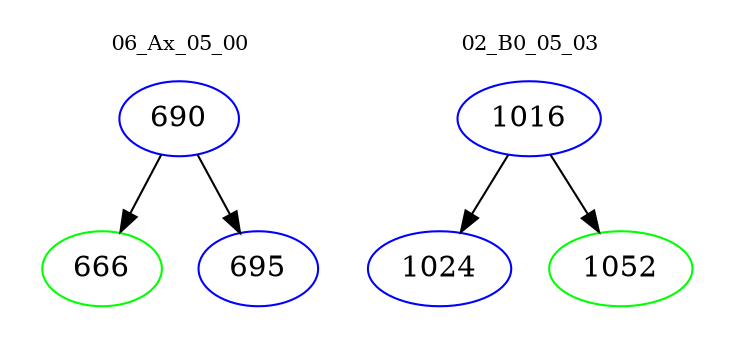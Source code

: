 digraph{
subgraph cluster_0 {
color = white
label = "06_Ax_05_00";
fontsize=10;
T0_690 [label="690", color="blue"]
T0_690 -> T0_666 [color="black"]
T0_666 [label="666", color="green"]
T0_690 -> T0_695 [color="black"]
T0_695 [label="695", color="blue"]
}
subgraph cluster_1 {
color = white
label = "02_B0_05_03";
fontsize=10;
T1_1016 [label="1016", color="blue"]
T1_1016 -> T1_1024 [color="black"]
T1_1024 [label="1024", color="blue"]
T1_1016 -> T1_1052 [color="black"]
T1_1052 [label="1052", color="green"]
}
}
